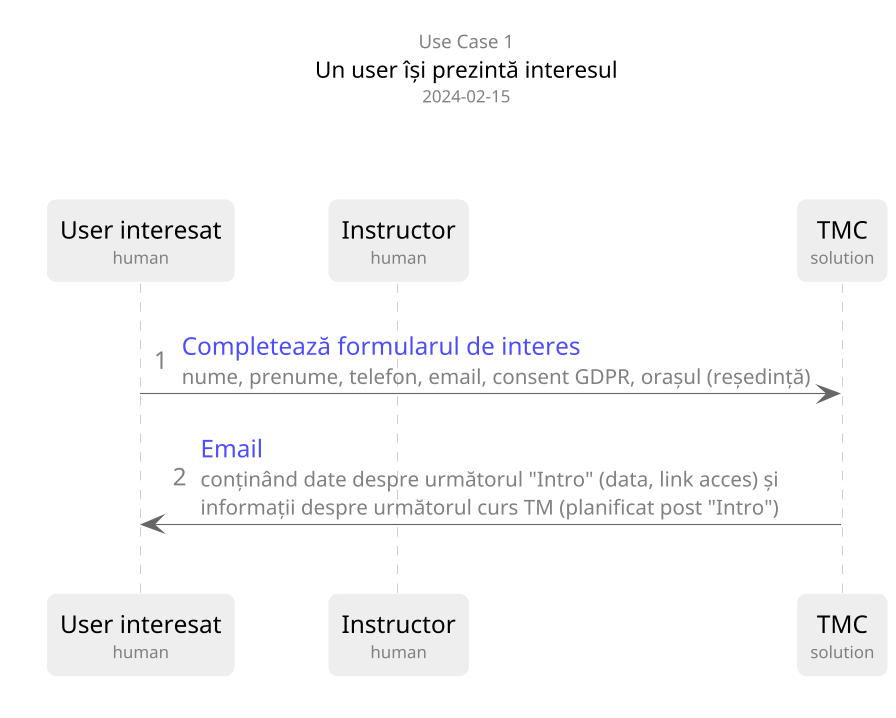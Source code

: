 @startuml ""
skinparam dpi 180
skinparam ArrowFontColor #4d4dff
skinparam ArrowThickness 0.6
skinparam Shadowing false
skinparam RoundCorner 10
skinparam BoxPadding 20
skinparam TitleFontStyle regular
skinparam DefaultFontName Arial
skinparam DefaultFontSize 13
skinparam NoteBackgroundColor #F1F1F1
skinparam NoteBorderThickness 0
skinparam NoteFontColor #2a2a2a
skinparam NoteFontSize 10
skinparam PartitionBorderThickness 1
skinparam PartitionBorderColor #cccccc
skinparam SequenceBoxBorderColor #ccc
skinparam SequenceGroupBorderThickness 1
skinparam SequenceGroupBorderColor #aaa
skinparam SequenceGroupHeaderFontStyle normal
skinparam SequenceGroupHeaderFontSize 11
skinparam sequenceLifeLineBorderColor #ccc
skinparam sequenceParticipantBackgroundColor #eee
skinparam sequenceParticipantBorderColor #eee
skinparam sequenceParticipantBorderThickness 4
skinparam sequenceParticipantPadding 20
skinparam sequence {
  ArrowColor #666666
}

autonumber "<font color=gray>## "

title
<font color="gray" size=10>Use Case 1
<font size=12>Un user își prezintă interesul
<font size=9 color="gray">2024-02-15</font>


end title

participant "User interesat\n<font size=9 color=gray>human" as ui
participant "Instructor\n<font size=9 color=gray>human" as i
participant "TMC\n<font size=9 color=gray>solution" as tmc

||10|

ui -> tmc: Completează formularul de interes\n<font size=11 color=gray>nume, prenume, telefon, email, consent GDPR, orașul (reședință)
||8|
tmc -> ui: Email\n<font size=11 color=gray>conținând date despre următorul "Intro" (data, link acces) și\n<font size=11 color=gray>informații despre următorul curs TM (planificat post "Intro")

||20|

footer

end footer

@enduml